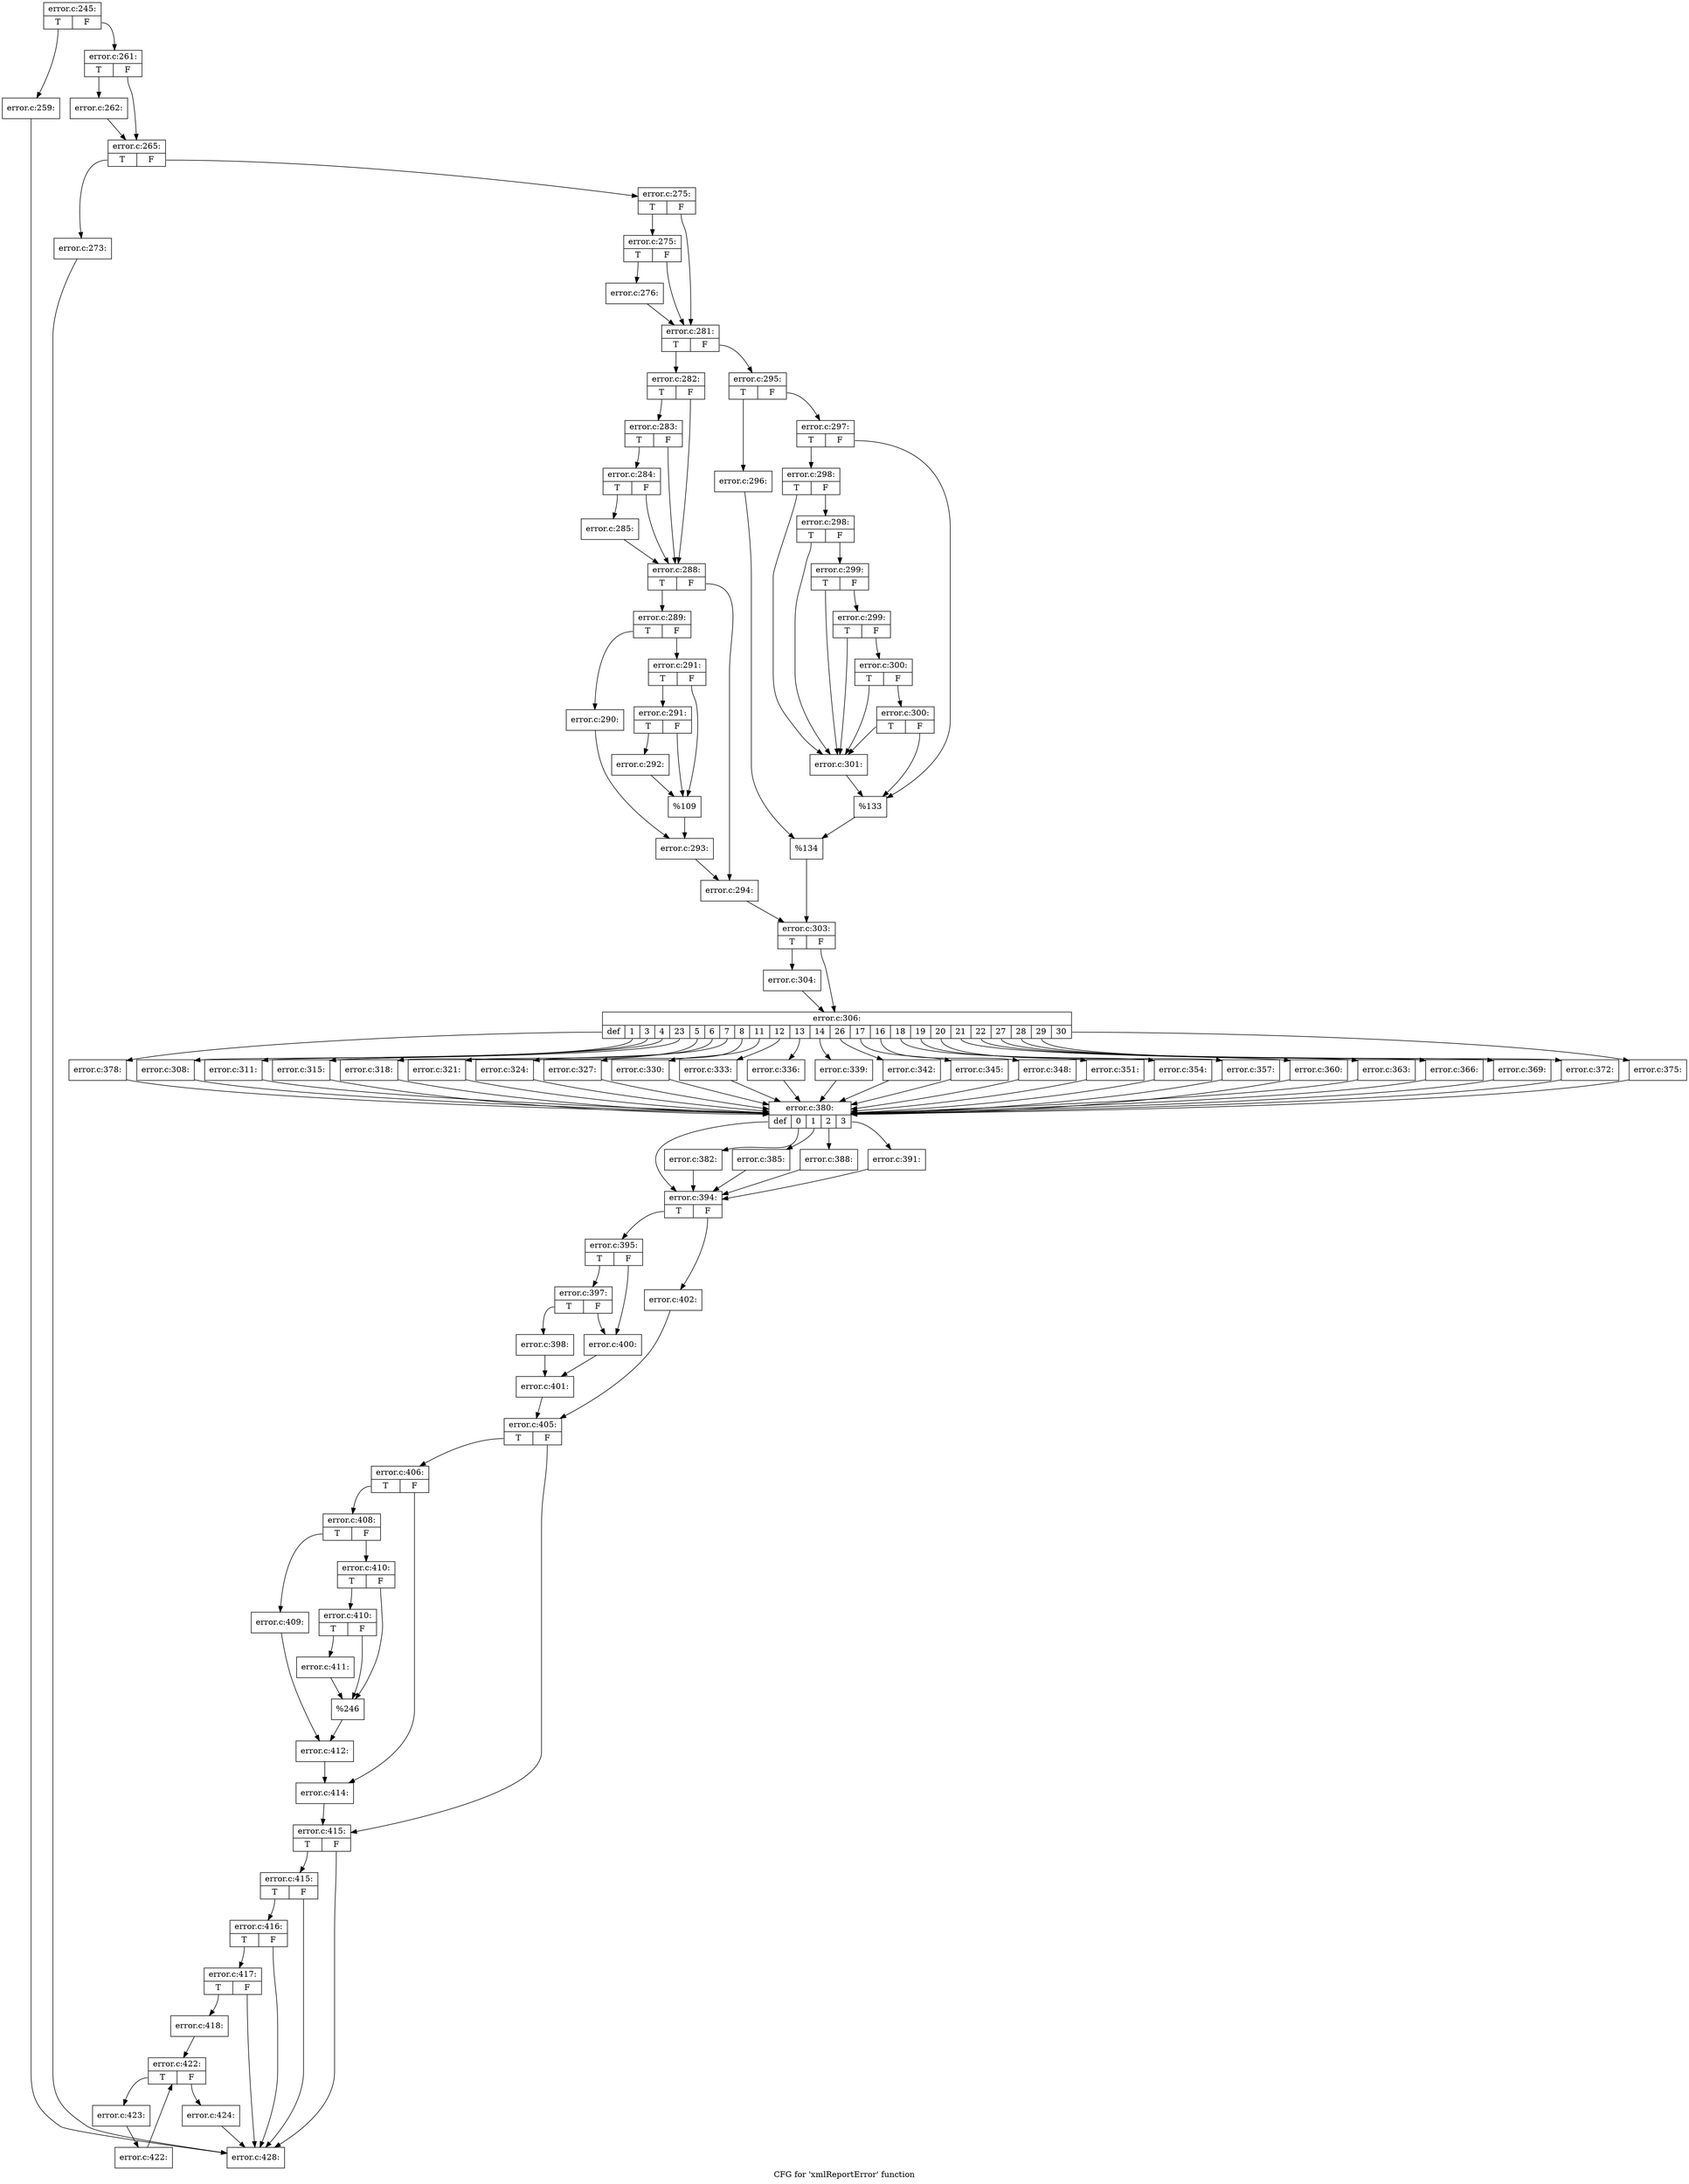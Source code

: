 digraph "CFG for 'xmlReportError' function" {
	label="CFG for 'xmlReportError' function";

	Node0x4626b70 [shape=record,label="{error.c:245:|{<s0>T|<s1>F}}"];
	Node0x4626b70:s0 -> Node0x46340d0;
	Node0x4626b70:s1 -> Node0x4634120;
	Node0x46340d0 [shape=record,label="{error.c:259:}"];
	Node0x46340d0 -> Node0x4649f80;
	Node0x4634120 [shape=record,label="{error.c:261:|{<s0>T|<s1>F}}"];
	Node0x4634120:s0 -> Node0x46344d0;
	Node0x4634120:s1 -> Node0x4634520;
	Node0x46344d0 [shape=record,label="{error.c:262:}"];
	Node0x46344d0 -> Node0x4634520;
	Node0x4634520 [shape=record,label="{error.c:265:|{<s0>T|<s1>F}}"];
	Node0x4634520:s0 -> Node0x4635d50;
	Node0x4634520:s1 -> Node0x4635da0;
	Node0x4635d50 [shape=record,label="{error.c:273:}"];
	Node0x4635d50 -> Node0x4649f80;
	Node0x4635da0 [shape=record,label="{error.c:275:|{<s0>T|<s1>F}}"];
	Node0x4635da0:s0 -> Node0x46361f0;
	Node0x4635da0:s1 -> Node0x46361a0;
	Node0x46361f0 [shape=record,label="{error.c:275:|{<s0>T|<s1>F}}"];
	Node0x46361f0:s0 -> Node0x4636150;
	Node0x46361f0:s1 -> Node0x46361a0;
	Node0x4636150 [shape=record,label="{error.c:276:}"];
	Node0x4636150 -> Node0x46361a0;
	Node0x46361a0 [shape=record,label="{error.c:281:|{<s0>T|<s1>F}}"];
	Node0x46361a0:s0 -> Node0x4636ba0;
	Node0x46361a0:s1 -> Node0x4636c40;
	Node0x4636ba0 [shape=record,label="{error.c:282:|{<s0>T|<s1>F}}"];
	Node0x4636ba0:s0 -> Node0x4637360;
	Node0x4636ba0:s1 -> Node0x4637290;
	Node0x4637360 [shape=record,label="{error.c:283:|{<s0>T|<s1>F}}"];
	Node0x4637360:s0 -> Node0x46372e0;
	Node0x4637360:s1 -> Node0x4637290;
	Node0x46372e0 [shape=record,label="{error.c:284:|{<s0>T|<s1>F}}"];
	Node0x46372e0:s0 -> Node0x4637240;
	Node0x46372e0:s1 -> Node0x4637290;
	Node0x4637240 [shape=record,label="{error.c:285:}"];
	Node0x4637240 -> Node0x4637290;
	Node0x4637290 [shape=record,label="{error.c:288:|{<s0>T|<s1>F}}"];
	Node0x4637290:s0 -> Node0x45dea60;
	Node0x4637290:s1 -> Node0x45deab0;
	Node0x45dea60 [shape=record,label="{error.c:289:|{<s0>T|<s1>F}}"];
	Node0x45dea60:s0 -> Node0x45dee70;
	Node0x45dea60:s1 -> Node0x45def10;
	Node0x45dee70 [shape=record,label="{error.c:290:}"];
	Node0x45dee70 -> Node0x45deec0;
	Node0x45def10 [shape=record,label="{error.c:291:|{<s0>T|<s1>F}}"];
	Node0x45def10:s0 -> Node0x4639d30;
	Node0x45def10:s1 -> Node0x4639ce0;
	Node0x4639d30 [shape=record,label="{error.c:291:|{<s0>T|<s1>F}}"];
	Node0x4639d30:s0 -> Node0x4639c90;
	Node0x4639d30:s1 -> Node0x4639ce0;
	Node0x4639c90 [shape=record,label="{error.c:292:}"];
	Node0x4639c90 -> Node0x4639ce0;
	Node0x4639ce0 [shape=record,label="{%109}"];
	Node0x4639ce0 -> Node0x45deec0;
	Node0x45deec0 [shape=record,label="{error.c:293:}"];
	Node0x45deec0 -> Node0x45deab0;
	Node0x45deab0 [shape=record,label="{error.c:294:}"];
	Node0x45deab0 -> Node0x4636bf0;
	Node0x4636c40 [shape=record,label="{error.c:295:|{<s0>T|<s1>F}}"];
	Node0x4636c40:s0 -> Node0x463a990;
	Node0x4636c40:s1 -> Node0x463aa30;
	Node0x463a990 [shape=record,label="{error.c:296:}"];
	Node0x463a990 -> Node0x463a9e0;
	Node0x463aa30 [shape=record,label="{error.c:297:|{<s0>T|<s1>F}}"];
	Node0x463aa30:s0 -> Node0x463b230;
	Node0x463aa30:s1 -> Node0x463b1e0;
	Node0x463b230 [shape=record,label="{error.c:298:|{<s0>T|<s1>F}}"];
	Node0x463b230:s0 -> Node0x463b190;
	Node0x463b230:s1 -> Node0x463b710;
	Node0x463b710 [shape=record,label="{error.c:298:|{<s0>T|<s1>F}}"];
	Node0x463b710:s0 -> Node0x463b190;
	Node0x463b710:s1 -> Node0x463b690;
	Node0x463b690 [shape=record,label="{error.c:299:|{<s0>T|<s1>F}}"];
	Node0x463b690:s0 -> Node0x463b190;
	Node0x463b690:s1 -> Node0x463b610;
	Node0x463b610 [shape=record,label="{error.c:299:|{<s0>T|<s1>F}}"];
	Node0x463b610:s0 -> Node0x463b190;
	Node0x463b610:s1 -> Node0x463b590;
	Node0x463b590 [shape=record,label="{error.c:300:|{<s0>T|<s1>F}}"];
	Node0x463b590:s0 -> Node0x463b190;
	Node0x463b590:s1 -> Node0x463b510;
	Node0x463b510 [shape=record,label="{error.c:300:|{<s0>T|<s1>F}}"];
	Node0x463b510:s0 -> Node0x463b190;
	Node0x463b510:s1 -> Node0x463b1e0;
	Node0x463b190 [shape=record,label="{error.c:301:}"];
	Node0x463b190 -> Node0x463b1e0;
	Node0x463b1e0 [shape=record,label="{%133}"];
	Node0x463b1e0 -> Node0x463a9e0;
	Node0x463a9e0 [shape=record,label="{%134}"];
	Node0x463a9e0 -> Node0x4636bf0;
	Node0x4636bf0 [shape=record,label="{error.c:303:|{<s0>T|<s1>F}}"];
	Node0x4636bf0:s0 -> Node0x463c930;
	Node0x4636bf0:s1 -> Node0x463c980;
	Node0x463c930 [shape=record,label="{error.c:304:}"];
	Node0x463c930 -> Node0x463c980;
	Node0x463c980 [shape=record,label="{error.c:306:|{<s0>def|<s1>1|<s2>3|<s3>4|<s4>23|<s5>5|<s6>6|<s7>7|<s8>8|<s9>11|<s10>12|<s11>13|<s12>14|<s13>26|<s14>17|<s15>16|<s16>18|<s17>19|<s18>20|<s19>21|<s20>22|<s21>27|<s22>28|<s23>29|<s24>30}}"];
	Node0x463c980:s0 -> Node0x463d300;
	Node0x463c980:s1 -> Node0x463d640;
	Node0x463c980:s2 -> Node0x463da80;
	Node0x463c980:s3 -> Node0x463dec0;
	Node0x463c980:s4 -> Node0x463dec0;
	Node0x463c980:s5 -> Node0x463e300;
	Node0x463c980:s6 -> Node0x463e740;
	Node0x463c980:s7 -> Node0x463eb80;
	Node0x463c980:s8 -> Node0x463efc0;
	Node0x463c980:s9 -> Node0x463f3d0;
	Node0x463c980:s10 -> Node0x463f810;
	Node0x463c980:s11 -> Node0x463fc20;
	Node0x463c980:s12 -> Node0x4640310;
	Node0x463c980:s13 -> Node0x451e890;
	Node0x463c980:s14 -> Node0x462e7d0;
	Node0x463c980:s15 -> Node0x46417b0;
	Node0x463c980:s16 -> Node0x4641bf0;
	Node0x463c980:s17 -> Node0x4642030;
	Node0x463c980:s18 -> Node0x4642470;
	Node0x463c980:s19 -> Node0x46428b0;
	Node0x463c980:s20 -> Node0x4642cc0;
	Node0x463c980:s21 -> Node0x46430f0;
	Node0x463c980:s22 -> Node0x4643590;
	Node0x463c980:s23 -> Node0x4643a30;
	Node0x463c980:s24 -> Node0x4643ed0;
	Node0x463d640 [shape=record,label="{error.c:308:}"];
	Node0x463d640 -> Node0x463d220;
	Node0x463da80 [shape=record,label="{error.c:311:}"];
	Node0x463da80 -> Node0x463d220;
	Node0x463dec0 [shape=record,label="{error.c:315:}"];
	Node0x463dec0 -> Node0x463d220;
	Node0x463e300 [shape=record,label="{error.c:318:}"];
	Node0x463e300 -> Node0x463d220;
	Node0x463e740 [shape=record,label="{error.c:321:}"];
	Node0x463e740 -> Node0x463d220;
	Node0x463eb80 [shape=record,label="{error.c:324:}"];
	Node0x463eb80 -> Node0x463d220;
	Node0x463efc0 [shape=record,label="{error.c:327:}"];
	Node0x463efc0 -> Node0x463d220;
	Node0x463f3d0 [shape=record,label="{error.c:330:}"];
	Node0x463f3d0 -> Node0x463d220;
	Node0x463f810 [shape=record,label="{error.c:333:}"];
	Node0x463f810 -> Node0x463d220;
	Node0x463fc20 [shape=record,label="{error.c:336:}"];
	Node0x463fc20 -> Node0x463d220;
	Node0x4640310 [shape=record,label="{error.c:339:}"];
	Node0x4640310 -> Node0x463d220;
	Node0x451e890 [shape=record,label="{error.c:342:}"];
	Node0x451e890 -> Node0x463d220;
	Node0x462e7d0 [shape=record,label="{error.c:345:}"];
	Node0x462e7d0 -> Node0x463d220;
	Node0x46417b0 [shape=record,label="{error.c:348:}"];
	Node0x46417b0 -> Node0x463d220;
	Node0x4641bf0 [shape=record,label="{error.c:351:}"];
	Node0x4641bf0 -> Node0x463d220;
	Node0x4642030 [shape=record,label="{error.c:354:}"];
	Node0x4642030 -> Node0x463d220;
	Node0x4642470 [shape=record,label="{error.c:357:}"];
	Node0x4642470 -> Node0x463d220;
	Node0x46428b0 [shape=record,label="{error.c:360:}"];
	Node0x46428b0 -> Node0x463d220;
	Node0x4642cc0 [shape=record,label="{error.c:363:}"];
	Node0x4642cc0 -> Node0x463d220;
	Node0x46430f0 [shape=record,label="{error.c:366:}"];
	Node0x46430f0 -> Node0x463d220;
	Node0x4643590 [shape=record,label="{error.c:369:}"];
	Node0x4643590 -> Node0x463d220;
	Node0x4643a30 [shape=record,label="{error.c:372:}"];
	Node0x4643a30 -> Node0x463d220;
	Node0x4643ed0 [shape=record,label="{error.c:375:}"];
	Node0x4643ed0 -> Node0x463d220;
	Node0x463d300 [shape=record,label="{error.c:378:}"];
	Node0x463d300 -> Node0x463d220;
	Node0x463d220 [shape=record,label="{error.c:380:|{<s0>def|<s1>0|<s2>1|<s3>2|<s4>3}}"];
	Node0x463d220:s0 -> Node0x4644440;
	Node0x463d220:s1 -> Node0x4644860;
	Node0x463d220:s2 -> Node0x4644cb0;
	Node0x463d220:s3 -> Node0x4645110;
	Node0x463d220:s4 -> Node0x4645570;
	Node0x4644860 [shape=record,label="{error.c:382:}"];
	Node0x4644860 -> Node0x4644440;
	Node0x4644cb0 [shape=record,label="{error.c:385:}"];
	Node0x4644cb0 -> Node0x4644440;
	Node0x4645110 [shape=record,label="{error.c:388:}"];
	Node0x4645110 -> Node0x4644440;
	Node0x4645570 [shape=record,label="{error.c:391:}"];
	Node0x4645570 -> Node0x4644440;
	Node0x4644440 [shape=record,label="{error.c:394:|{<s0>T|<s1>F}}"];
	Node0x4644440:s0 -> Node0x4644520;
	Node0x4644440:s1 -> Node0x4645990;
	Node0x4644520 [shape=record,label="{error.c:395:|{<s0>T|<s1>F}}"];
	Node0x4644520:s0 -> Node0x4646310;
	Node0x4644520:s1 -> Node0x46462c0;
	Node0x4646310 [shape=record,label="{error.c:397:|{<s0>T|<s1>F}}"];
	Node0x4646310:s0 -> Node0x4646220;
	Node0x4646310:s1 -> Node0x46462c0;
	Node0x4646220 [shape=record,label="{error.c:398:}"];
	Node0x4646220 -> Node0x4646270;
	Node0x46462c0 [shape=record,label="{error.c:400:}"];
	Node0x46462c0 -> Node0x4646270;
	Node0x4646270 [shape=record,label="{error.c:401:}"];
	Node0x4646270 -> Node0x4645940;
	Node0x4645990 [shape=record,label="{error.c:402:}"];
	Node0x4645990 -> Node0x4645940;
	Node0x4645940 [shape=record,label="{error.c:405:|{<s0>T|<s1>F}}"];
	Node0x4645940:s0 -> Node0x4647850;
	Node0x4645940:s1 -> Node0x46478a0;
	Node0x4647850 [shape=record,label="{error.c:406:|{<s0>T|<s1>F}}"];
	Node0x4647850:s0 -> Node0x4647ea0;
	Node0x4647850:s1 -> Node0x4647ef0;
	Node0x4647ea0 [shape=record,label="{error.c:408:|{<s0>T|<s1>F}}"];
	Node0x4647ea0:s0 -> Node0x46482b0;
	Node0x4647ea0:s1 -> Node0x4648350;
	Node0x46482b0 [shape=record,label="{error.c:409:}"];
	Node0x46482b0 -> Node0x4648300;
	Node0x4648350 [shape=record,label="{error.c:410:|{<s0>T|<s1>F}}"];
	Node0x4648350:s0 -> Node0x4648ee0;
	Node0x4648350:s1 -> Node0x4648e90;
	Node0x4648ee0 [shape=record,label="{error.c:410:|{<s0>T|<s1>F}}"];
	Node0x4648ee0:s0 -> Node0x4648e40;
	Node0x4648ee0:s1 -> Node0x4648e90;
	Node0x4648e40 [shape=record,label="{error.c:411:}"];
	Node0x4648e40 -> Node0x4648e90;
	Node0x4648e90 [shape=record,label="{%246}"];
	Node0x4648e90 -> Node0x4648300;
	Node0x4648300 [shape=record,label="{error.c:412:}"];
	Node0x4648300 -> Node0x4647ef0;
	Node0x4647ef0 [shape=record,label="{error.c:414:}"];
	Node0x4647ef0 -> Node0x46478a0;
	Node0x46478a0 [shape=record,label="{error.c:415:|{<s0>T|<s1>F}}"];
	Node0x46478a0:s0 -> Node0x464a0d0;
	Node0x46478a0:s1 -> Node0x4649f80;
	Node0x464a0d0 [shape=record,label="{error.c:415:|{<s0>T|<s1>F}}"];
	Node0x464a0d0:s0 -> Node0x464a050;
	Node0x464a0d0:s1 -> Node0x4649f80;
	Node0x464a050 [shape=record,label="{error.c:416:|{<s0>T|<s1>F}}"];
	Node0x464a050:s0 -> Node0x4649fd0;
	Node0x464a050:s1 -> Node0x4649f80;
	Node0x4649fd0 [shape=record,label="{error.c:417:|{<s0>T|<s1>F}}"];
	Node0x4649fd0:s0 -> Node0x4649f30;
	Node0x4649fd0:s1 -> Node0x4649f80;
	Node0x4649f30 [shape=record,label="{error.c:418:}"];
	Node0x4649f30 -> Node0x464bbf0;
	Node0x464bbf0 [shape=record,label="{error.c:422:|{<s0>T|<s1>F}}"];
	Node0x464bbf0:s0 -> Node0x464bed0;
	Node0x464bbf0:s1 -> Node0x464ba50;
	Node0x464bed0 [shape=record,label="{error.c:423:}"];
	Node0x464bed0 -> Node0x464be40;
	Node0x464be40 [shape=record,label="{error.c:422:}"];
	Node0x464be40 -> Node0x464bbf0;
	Node0x464ba50 [shape=record,label="{error.c:424:}"];
	Node0x464ba50 -> Node0x4649f80;
	Node0x4649f80 [shape=record,label="{error.c:428:}"];
}
